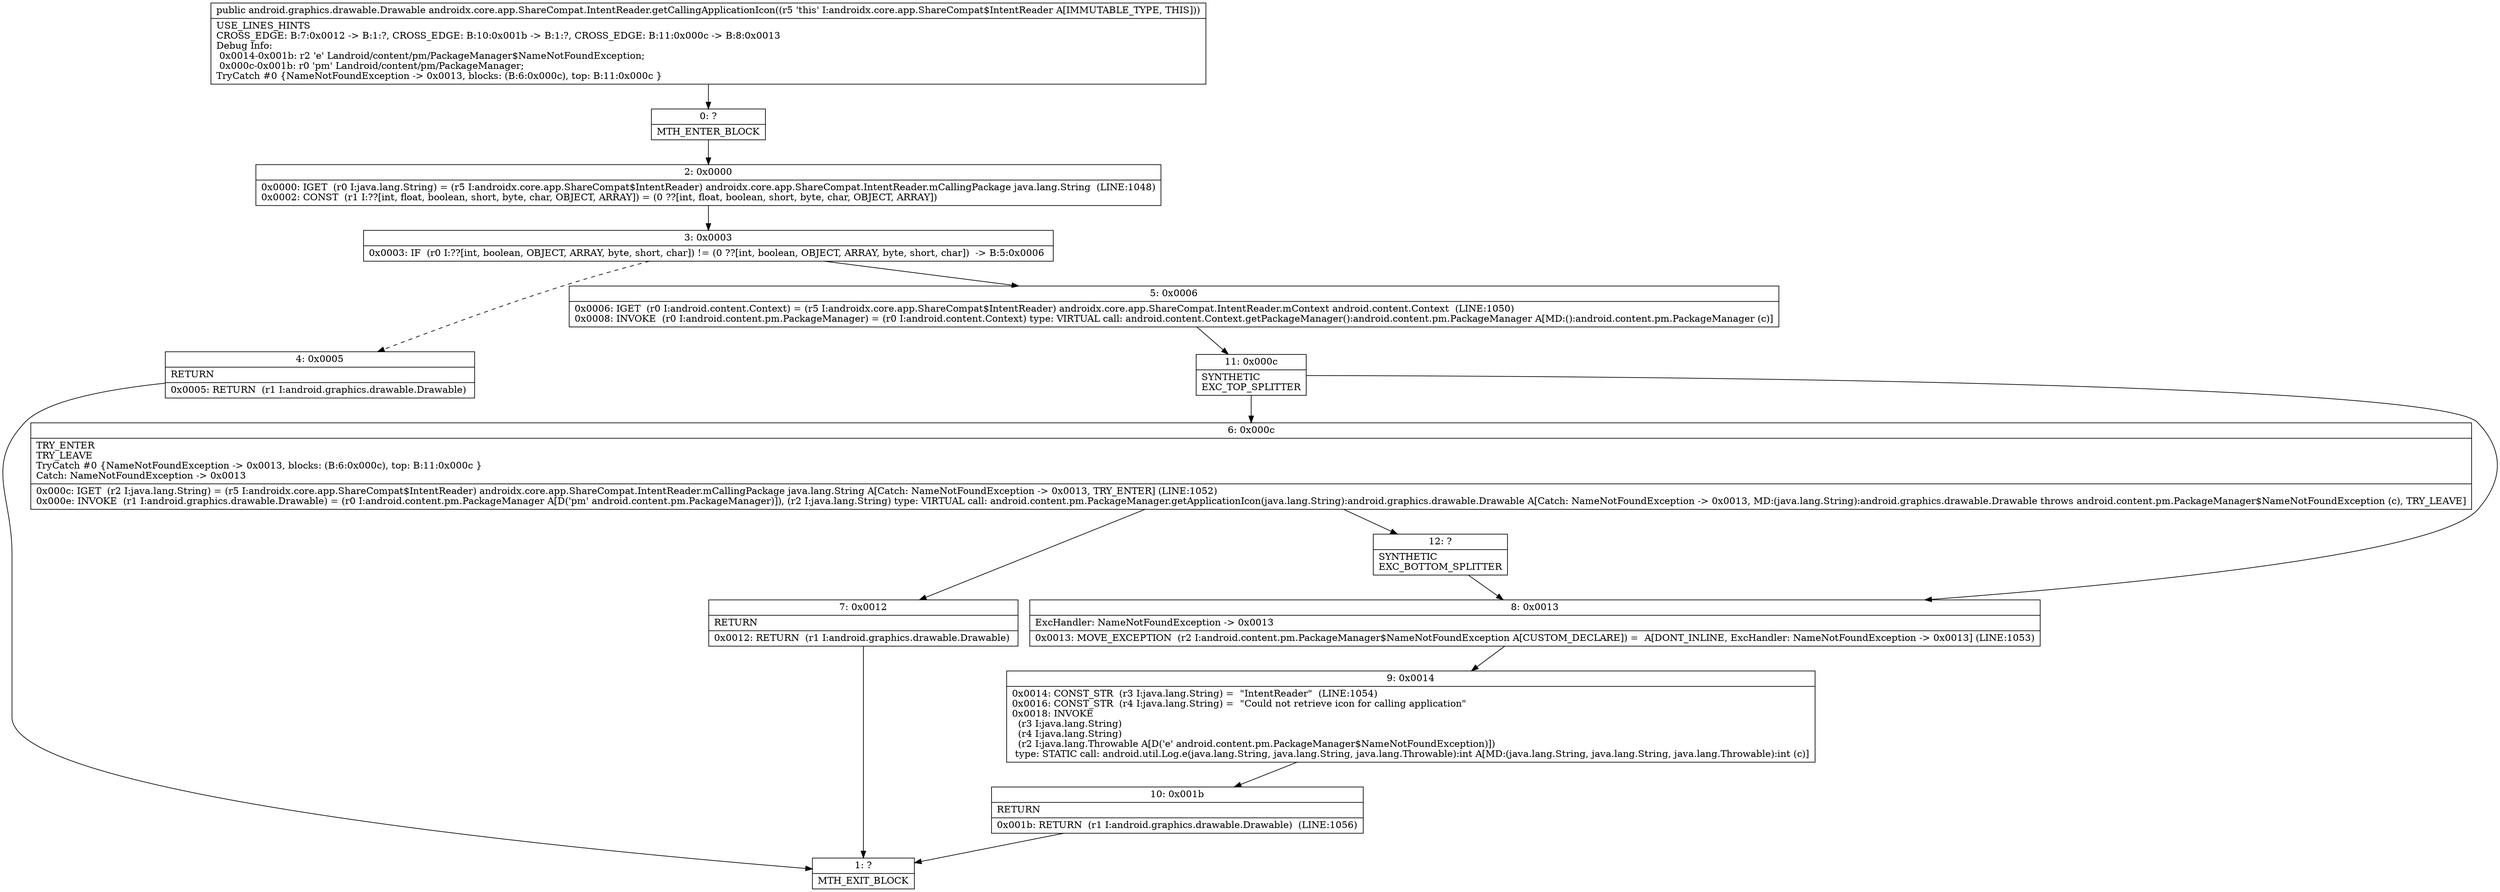 digraph "CFG forandroidx.core.app.ShareCompat.IntentReader.getCallingApplicationIcon()Landroid\/graphics\/drawable\/Drawable;" {
Node_0 [shape=record,label="{0\:\ ?|MTH_ENTER_BLOCK\l}"];
Node_2 [shape=record,label="{2\:\ 0x0000|0x0000: IGET  (r0 I:java.lang.String) = (r5 I:androidx.core.app.ShareCompat$IntentReader) androidx.core.app.ShareCompat.IntentReader.mCallingPackage java.lang.String  (LINE:1048)\l0x0002: CONST  (r1 I:??[int, float, boolean, short, byte, char, OBJECT, ARRAY]) = (0 ??[int, float, boolean, short, byte, char, OBJECT, ARRAY]) \l}"];
Node_3 [shape=record,label="{3\:\ 0x0003|0x0003: IF  (r0 I:??[int, boolean, OBJECT, ARRAY, byte, short, char]) != (0 ??[int, boolean, OBJECT, ARRAY, byte, short, char])  \-\> B:5:0x0006 \l}"];
Node_4 [shape=record,label="{4\:\ 0x0005|RETURN\l|0x0005: RETURN  (r1 I:android.graphics.drawable.Drawable) \l}"];
Node_1 [shape=record,label="{1\:\ ?|MTH_EXIT_BLOCK\l}"];
Node_5 [shape=record,label="{5\:\ 0x0006|0x0006: IGET  (r0 I:android.content.Context) = (r5 I:androidx.core.app.ShareCompat$IntentReader) androidx.core.app.ShareCompat.IntentReader.mContext android.content.Context  (LINE:1050)\l0x0008: INVOKE  (r0 I:android.content.pm.PackageManager) = (r0 I:android.content.Context) type: VIRTUAL call: android.content.Context.getPackageManager():android.content.pm.PackageManager A[MD:():android.content.pm.PackageManager (c)]\l}"];
Node_11 [shape=record,label="{11\:\ 0x000c|SYNTHETIC\lEXC_TOP_SPLITTER\l}"];
Node_6 [shape=record,label="{6\:\ 0x000c|TRY_ENTER\lTRY_LEAVE\lTryCatch #0 \{NameNotFoundException \-\> 0x0013, blocks: (B:6:0x000c), top: B:11:0x000c \}\lCatch: NameNotFoundException \-\> 0x0013\l|0x000c: IGET  (r2 I:java.lang.String) = (r5 I:androidx.core.app.ShareCompat$IntentReader) androidx.core.app.ShareCompat.IntentReader.mCallingPackage java.lang.String A[Catch: NameNotFoundException \-\> 0x0013, TRY_ENTER] (LINE:1052)\l0x000e: INVOKE  (r1 I:android.graphics.drawable.Drawable) = (r0 I:android.content.pm.PackageManager A[D('pm' android.content.pm.PackageManager)]), (r2 I:java.lang.String) type: VIRTUAL call: android.content.pm.PackageManager.getApplicationIcon(java.lang.String):android.graphics.drawable.Drawable A[Catch: NameNotFoundException \-\> 0x0013, MD:(java.lang.String):android.graphics.drawable.Drawable throws android.content.pm.PackageManager$NameNotFoundException (c), TRY_LEAVE]\l}"];
Node_7 [shape=record,label="{7\:\ 0x0012|RETURN\l|0x0012: RETURN  (r1 I:android.graphics.drawable.Drawable) \l}"];
Node_12 [shape=record,label="{12\:\ ?|SYNTHETIC\lEXC_BOTTOM_SPLITTER\l}"];
Node_8 [shape=record,label="{8\:\ 0x0013|ExcHandler: NameNotFoundException \-\> 0x0013\l|0x0013: MOVE_EXCEPTION  (r2 I:android.content.pm.PackageManager$NameNotFoundException A[CUSTOM_DECLARE]) =  A[DONT_INLINE, ExcHandler: NameNotFoundException \-\> 0x0013] (LINE:1053)\l}"];
Node_9 [shape=record,label="{9\:\ 0x0014|0x0014: CONST_STR  (r3 I:java.lang.String) =  \"IntentReader\"  (LINE:1054)\l0x0016: CONST_STR  (r4 I:java.lang.String) =  \"Could not retrieve icon for calling application\" \l0x0018: INVOKE  \l  (r3 I:java.lang.String)\l  (r4 I:java.lang.String)\l  (r2 I:java.lang.Throwable A[D('e' android.content.pm.PackageManager$NameNotFoundException)])\l type: STATIC call: android.util.Log.e(java.lang.String, java.lang.String, java.lang.Throwable):int A[MD:(java.lang.String, java.lang.String, java.lang.Throwable):int (c)]\l}"];
Node_10 [shape=record,label="{10\:\ 0x001b|RETURN\l|0x001b: RETURN  (r1 I:android.graphics.drawable.Drawable)  (LINE:1056)\l}"];
MethodNode[shape=record,label="{public android.graphics.drawable.Drawable androidx.core.app.ShareCompat.IntentReader.getCallingApplicationIcon((r5 'this' I:androidx.core.app.ShareCompat$IntentReader A[IMMUTABLE_TYPE, THIS]))  | USE_LINES_HINTS\lCROSS_EDGE: B:7:0x0012 \-\> B:1:?, CROSS_EDGE: B:10:0x001b \-\> B:1:?, CROSS_EDGE: B:11:0x000c \-\> B:8:0x0013\lDebug Info:\l  0x0014\-0x001b: r2 'e' Landroid\/content\/pm\/PackageManager$NameNotFoundException;\l  0x000c\-0x001b: r0 'pm' Landroid\/content\/pm\/PackageManager;\lTryCatch #0 \{NameNotFoundException \-\> 0x0013, blocks: (B:6:0x000c), top: B:11:0x000c \}\l}"];
MethodNode -> Node_0;Node_0 -> Node_2;
Node_2 -> Node_3;
Node_3 -> Node_4[style=dashed];
Node_3 -> Node_5;
Node_4 -> Node_1;
Node_5 -> Node_11;
Node_11 -> Node_6;
Node_11 -> Node_8;
Node_6 -> Node_7;
Node_6 -> Node_12;
Node_7 -> Node_1;
Node_12 -> Node_8;
Node_8 -> Node_9;
Node_9 -> Node_10;
Node_10 -> Node_1;
}

